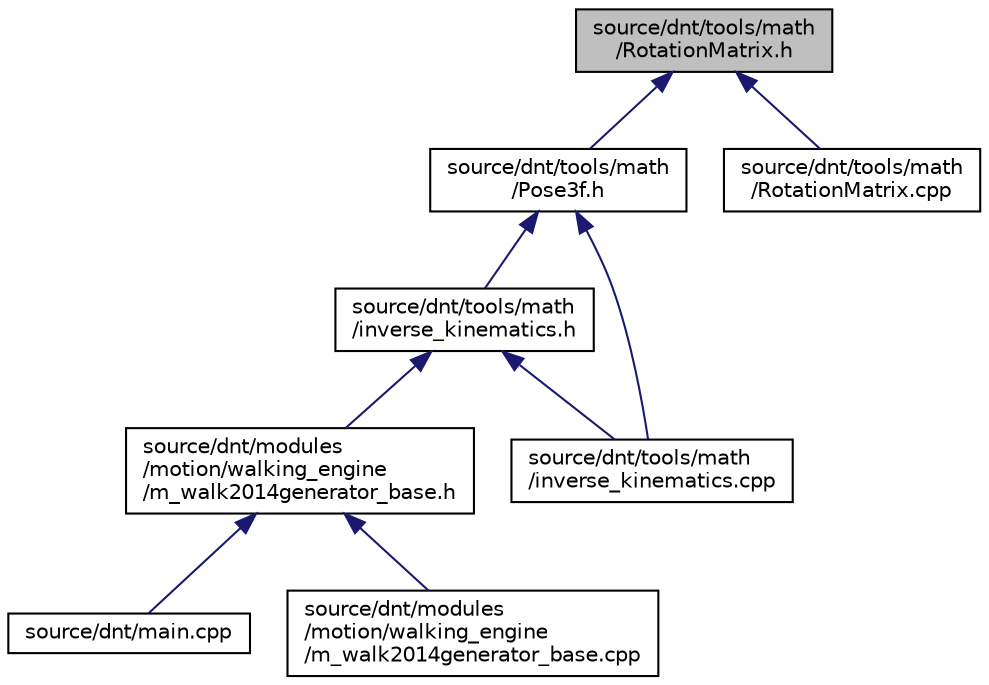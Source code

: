 digraph "source/dnt/tools/math/RotationMatrix.h"
{
  edge [fontname="Helvetica",fontsize="10",labelfontname="Helvetica",labelfontsize="10"];
  node [fontname="Helvetica",fontsize="10",shape=record];
  Node4 [label="source/dnt/tools/math\l/RotationMatrix.h",height=0.2,width=0.4,color="black", fillcolor="grey75", style="filled", fontcolor="black"];
  Node4 -> Node5 [dir="back",color="midnightblue",fontsize="10",style="solid",fontname="Helvetica"];
  Node5 [label="source/dnt/tools/math\l/Pose3f.h",height=0.2,width=0.4,color="black", fillcolor="white", style="filled",URL="$Pose3f_8h.html"];
  Node5 -> Node6 [dir="back",color="midnightblue",fontsize="10",style="solid",fontname="Helvetica"];
  Node6 [label="source/dnt/tools/math\l/inverse_kinematics.h",height=0.2,width=0.4,color="black", fillcolor="white", style="filled",URL="$inverse__kinematics_8h.html"];
  Node6 -> Node7 [dir="back",color="midnightblue",fontsize="10",style="solid",fontname="Helvetica"];
  Node7 [label="source/dnt/modules\l/motion/walking_engine\l/m_walk2014generator_base.h",height=0.2,width=0.4,color="black", fillcolor="white", style="filled",URL="$m__walk2014generator__base_8h.html"];
  Node7 -> Node8 [dir="back",color="midnightblue",fontsize="10",style="solid",fontname="Helvetica"];
  Node8 [label="source/dnt/main.cpp",height=0.2,width=0.4,color="black", fillcolor="white", style="filled",URL="$dnt_2main_8cpp.html"];
  Node7 -> Node9 [dir="back",color="midnightblue",fontsize="10",style="solid",fontname="Helvetica"];
  Node9 [label="source/dnt/modules\l/motion/walking_engine\l/m_walk2014generator_base.cpp",height=0.2,width=0.4,color="black", fillcolor="white", style="filled",URL="$m__walk2014generator__base_8cpp.html"];
  Node6 -> Node10 [dir="back",color="midnightblue",fontsize="10",style="solid",fontname="Helvetica"];
  Node10 [label="source/dnt/tools/math\l/inverse_kinematics.cpp",height=0.2,width=0.4,color="black", fillcolor="white", style="filled",URL="$inverse__kinematics_8cpp.html"];
  Node5 -> Node10 [dir="back",color="midnightblue",fontsize="10",style="solid",fontname="Helvetica"];
  Node4 -> Node11 [dir="back",color="midnightblue",fontsize="10",style="solid",fontname="Helvetica"];
  Node11 [label="source/dnt/tools/math\l/RotationMatrix.cpp",height=0.2,width=0.4,color="black", fillcolor="white", style="filled",URL="$RotationMatrix_8cpp.html"];
}
